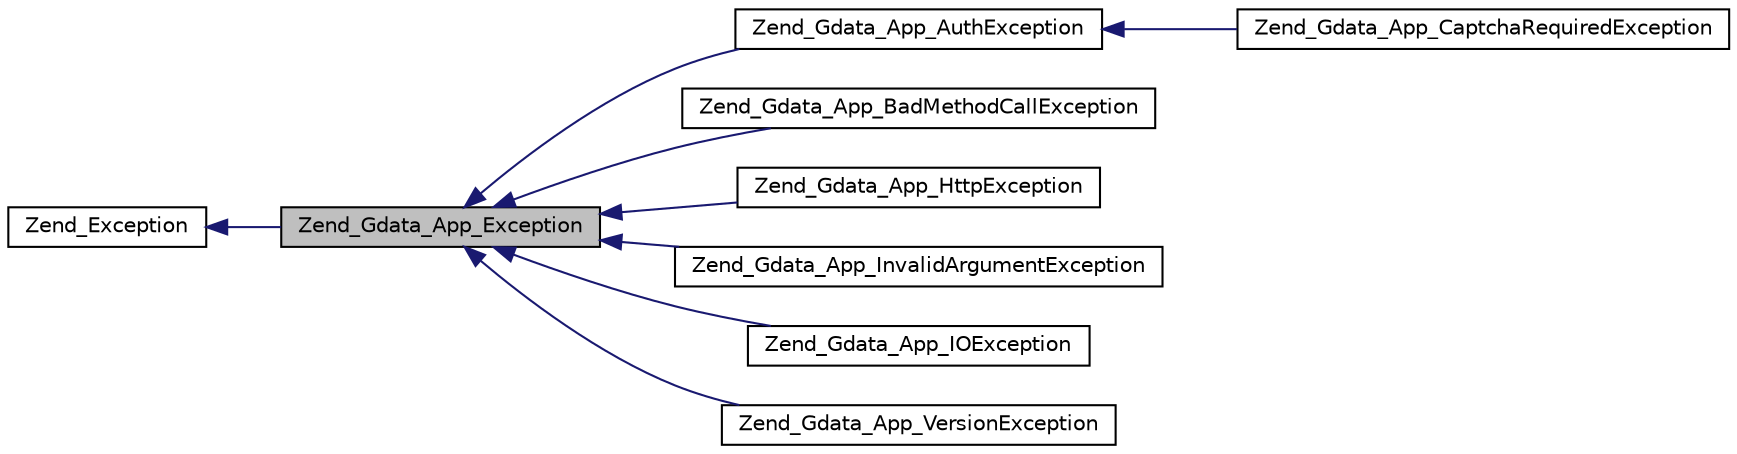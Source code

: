 digraph G
{
  edge [fontname="Helvetica",fontsize="10",labelfontname="Helvetica",labelfontsize="10"];
  node [fontname="Helvetica",fontsize="10",shape=record];
  rankdir="LR";
  Node1 [label="Zend_Gdata_App_Exception",height=0.2,width=0.4,color="black", fillcolor="grey75", style="filled" fontcolor="black"];
  Node2 -> Node1 [dir="back",color="midnightblue",fontsize="10",style="solid",fontname="Helvetica"];
  Node2 [label="Zend_Exception",height=0.2,width=0.4,color="black", fillcolor="white", style="filled",URL="$class_zend___exception.html"];
  Node1 -> Node3 [dir="back",color="midnightblue",fontsize="10",style="solid",fontname="Helvetica"];
  Node3 [label="Zend_Gdata_App_AuthException",height=0.2,width=0.4,color="black", fillcolor="white", style="filled",URL="$class_zend___gdata___app___auth_exception.html"];
  Node3 -> Node4 [dir="back",color="midnightblue",fontsize="10",style="solid",fontname="Helvetica"];
  Node4 [label="Zend_Gdata_App_CaptchaRequiredException",height=0.2,width=0.4,color="black", fillcolor="white", style="filled",URL="$class_zend___gdata___app___captcha_required_exception.html"];
  Node1 -> Node5 [dir="back",color="midnightblue",fontsize="10",style="solid",fontname="Helvetica"];
  Node5 [label="Zend_Gdata_App_BadMethodCallException",height=0.2,width=0.4,color="black", fillcolor="white", style="filled",URL="$class_zend___gdata___app___bad_method_call_exception.html"];
  Node1 -> Node6 [dir="back",color="midnightblue",fontsize="10",style="solid",fontname="Helvetica"];
  Node6 [label="Zend_Gdata_App_HttpException",height=0.2,width=0.4,color="black", fillcolor="white", style="filled",URL="$class_zend___gdata___app___http_exception.html"];
  Node1 -> Node7 [dir="back",color="midnightblue",fontsize="10",style="solid",fontname="Helvetica"];
  Node7 [label="Zend_Gdata_App_InvalidArgumentException",height=0.2,width=0.4,color="black", fillcolor="white", style="filled",URL="$class_zend___gdata___app___invalid_argument_exception.html"];
  Node1 -> Node8 [dir="back",color="midnightblue",fontsize="10",style="solid",fontname="Helvetica"];
  Node8 [label="Zend_Gdata_App_IOException",height=0.2,width=0.4,color="black", fillcolor="white", style="filled",URL="$class_zend___gdata___app___i_o_exception.html"];
  Node1 -> Node9 [dir="back",color="midnightblue",fontsize="10",style="solid",fontname="Helvetica"];
  Node9 [label="Zend_Gdata_App_VersionException",height=0.2,width=0.4,color="black", fillcolor="white", style="filled",URL="$class_zend___gdata___app___version_exception.html"];
}
